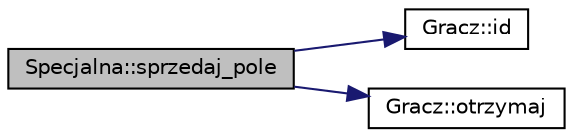 digraph "Specjalna::sprzedaj_pole"
{
 // LATEX_PDF_SIZE
  edge [fontname="Helvetica",fontsize="10",labelfontname="Helvetica",labelfontsize="10"];
  node [fontname="Helvetica",fontsize="10",shape=record];
  rankdir="LR";
  Node1 [label="Specjalna::sprzedaj_pole",height=0.2,width=0.4,color="black", fillcolor="grey75", style="filled", fontcolor="black",tooltip="kupuje domek na polu"];
  Node1 -> Node2 [color="midnightblue",fontsize="10",style="solid"];
  Node2 [label="Gracz::id",height=0.2,width=0.4,color="black", fillcolor="white", style="filled",URL="$class_gracz.html#a858548ee9ace1ac7acc8a744a34420f8",tooltip="zwraca identyfikator gracza"];
  Node1 -> Node3 [color="midnightblue",fontsize="10",style="solid"];
  Node3 [label="Gracz::otrzymaj",height=0.2,width=0.4,color="black", fillcolor="white", style="filled",URL="$class_gracz.html#adc70b43039dcdfe80daf97e4fae8f994",tooltip="gracz otrzymuje podana kwote od banku"];
}
